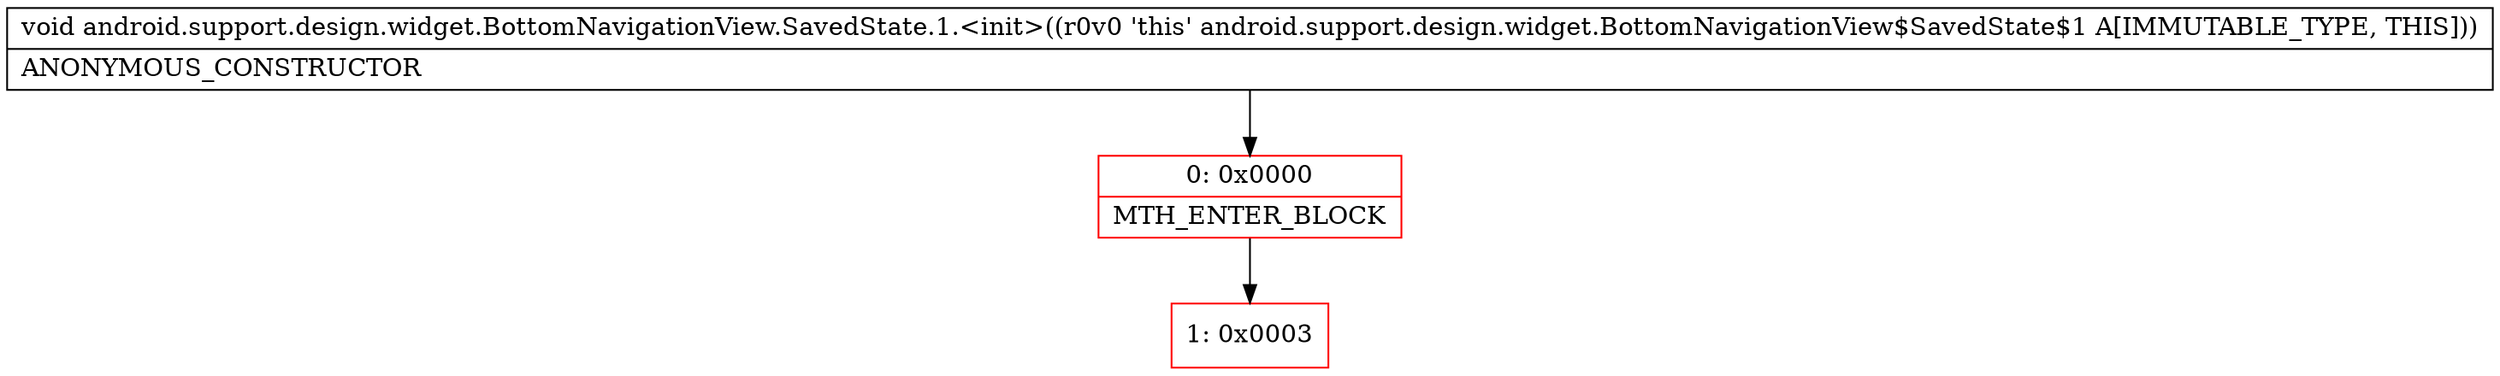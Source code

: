 digraph "CFG forandroid.support.design.widget.BottomNavigationView.SavedState.1.\<init\>()V" {
subgraph cluster_Region_1389359203 {
label = "R(0)";
node [shape=record,color=blue];
}
Node_0 [shape=record,color=red,label="{0\:\ 0x0000|MTH_ENTER_BLOCK\l}"];
Node_1 [shape=record,color=red,label="{1\:\ 0x0003}"];
MethodNode[shape=record,label="{void android.support.design.widget.BottomNavigationView.SavedState.1.\<init\>((r0v0 'this' android.support.design.widget.BottomNavigationView$SavedState$1 A[IMMUTABLE_TYPE, THIS]))  | ANONYMOUS_CONSTRUCTOR\l}"];
MethodNode -> Node_0;
Node_0 -> Node_1;
}


